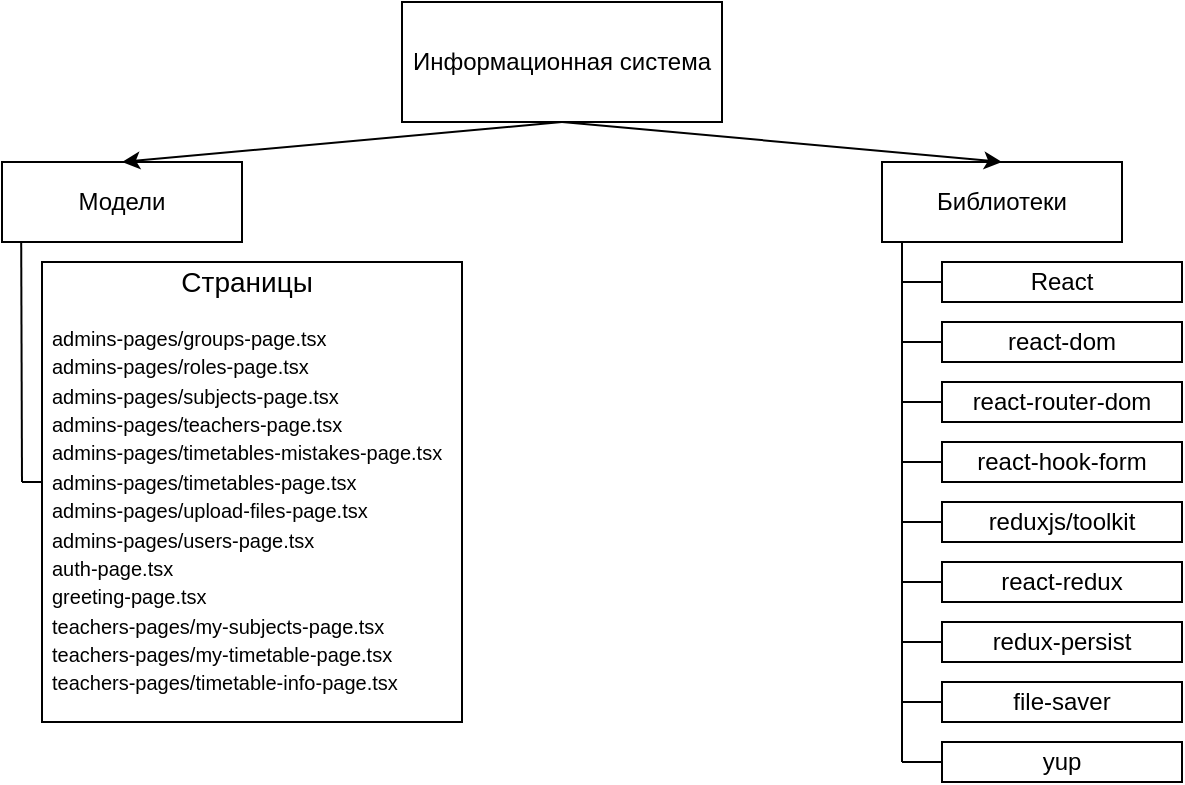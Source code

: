 <mxfile version="18.2.0" type="github">
  <diagram id="_jko6HewPafg15Ug2pHE" name="Page-1">
    <mxGraphModel dx="1237" dy="588" grid="1" gridSize="10" guides="1" tooltips="1" connect="1" arrows="1" fold="1" page="1" pageScale="1" pageWidth="827" pageHeight="1169" math="0" shadow="0">
      <root>
        <mxCell id="0" />
        <mxCell id="1" parent="0" />
        <mxCell id="sJV38BtzYP66DVxO5tEV-2" value="Информационная система" style="rounded=0;whiteSpace=wrap;html=1;" vertex="1" parent="1">
          <mxGeometry x="320" y="80" width="160" height="60" as="geometry" />
        </mxCell>
        <mxCell id="sJV38BtzYP66DVxO5tEV-3" value="Модели" style="rounded=0;whiteSpace=wrap;html=1;" vertex="1" parent="1">
          <mxGeometry x="120" y="160" width="120" height="40" as="geometry" />
        </mxCell>
        <mxCell id="sJV38BtzYP66DVxO5tEV-4" value="Библиотеки" style="rounded=0;whiteSpace=wrap;html=1;" vertex="1" parent="1">
          <mxGeometry x="560" y="160" width="120" height="40" as="geometry" />
        </mxCell>
        <mxCell id="sJV38BtzYP66DVxO5tEV-5" value="React" style="rounded=0;whiteSpace=wrap;html=1;" vertex="1" parent="1">
          <mxGeometry x="590" y="210" width="120" height="20" as="geometry" />
        </mxCell>
        <mxCell id="sJV38BtzYP66DVxO5tEV-6" value="reduxjs/toolkit" style="rounded=0;whiteSpace=wrap;html=1;" vertex="1" parent="1">
          <mxGeometry x="590" y="330" width="120" height="20" as="geometry" />
        </mxCell>
        <mxCell id="sJV38BtzYP66DVxO5tEV-7" value="file-saver" style="rounded=0;whiteSpace=wrap;html=1;" vertex="1" parent="1">
          <mxGeometry x="590" y="420" width="120" height="20" as="geometry" />
        </mxCell>
        <mxCell id="sJV38BtzYP66DVxO5tEV-8" value="react-dom" style="rounded=0;whiteSpace=wrap;html=1;" vertex="1" parent="1">
          <mxGeometry x="590" y="240" width="120" height="20" as="geometry" />
        </mxCell>
        <mxCell id="sJV38BtzYP66DVxO5tEV-9" value="react-router-dom" style="rounded=0;whiteSpace=wrap;html=1;" vertex="1" parent="1">
          <mxGeometry x="590" y="270" width="120" height="20" as="geometry" />
        </mxCell>
        <mxCell id="sJV38BtzYP66DVxO5tEV-10" value="react-hook-form" style="rounded=0;whiteSpace=wrap;html=1;" vertex="1" parent="1">
          <mxGeometry x="590" y="300" width="120" height="20" as="geometry" />
        </mxCell>
        <mxCell id="sJV38BtzYP66DVxO5tEV-11" value="react-redux" style="rounded=0;whiteSpace=wrap;html=1;" vertex="1" parent="1">
          <mxGeometry x="590" y="360" width="120" height="20" as="geometry" />
        </mxCell>
        <mxCell id="sJV38BtzYP66DVxO5tEV-12" value="redux-persist" style="rounded=0;whiteSpace=wrap;html=1;" vertex="1" parent="1">
          <mxGeometry x="590" y="390" width="120" height="20" as="geometry" />
        </mxCell>
        <mxCell id="sJV38BtzYP66DVxO5tEV-13" value="yup" style="rounded=0;whiteSpace=wrap;html=1;" vertex="1" parent="1">
          <mxGeometry x="590" y="450" width="120" height="20" as="geometry" />
        </mxCell>
        <mxCell id="sJV38BtzYP66DVxO5tEV-14" value="" style="endArrow=none;html=1;rounded=0;" edge="1" parent="1">
          <mxGeometry width="50" height="50" relative="1" as="geometry">
            <mxPoint x="570" y="460.0" as="sourcePoint" />
            <mxPoint x="570" y="200" as="targetPoint" />
          </mxGeometry>
        </mxCell>
        <mxCell id="sJV38BtzYP66DVxO5tEV-15" value="" style="endArrow=none;html=1;rounded=0;exitX=0;exitY=0.5;exitDx=0;exitDy=0;" edge="1" parent="1" source="sJV38BtzYP66DVxO5tEV-13">
          <mxGeometry width="50" height="50" relative="1" as="geometry">
            <mxPoint x="520" y="380" as="sourcePoint" />
            <mxPoint x="570" y="460.0" as="targetPoint" />
          </mxGeometry>
        </mxCell>
        <mxCell id="sJV38BtzYP66DVxO5tEV-16" value="" style="endArrow=none;html=1;rounded=0;exitX=0;exitY=0.5;exitDx=0;exitDy=0;" edge="1" parent="1" source="sJV38BtzYP66DVxO5tEV-7">
          <mxGeometry width="50" height="50" relative="1" as="geometry">
            <mxPoint x="610" y="480" as="sourcePoint" />
            <mxPoint x="570" y="430.0" as="targetPoint" />
          </mxGeometry>
        </mxCell>
        <mxCell id="sJV38BtzYP66DVxO5tEV-17" value="" style="endArrow=none;html=1;rounded=0;exitX=0;exitY=0.5;exitDx=0;exitDy=0;" edge="1" parent="1" source="sJV38BtzYP66DVxO5tEV-11">
          <mxGeometry width="50" height="50" relative="1" as="geometry">
            <mxPoint x="620" y="490" as="sourcePoint" />
            <mxPoint x="570" y="370" as="targetPoint" />
          </mxGeometry>
        </mxCell>
        <mxCell id="sJV38BtzYP66DVxO5tEV-18" value="" style="endArrow=none;html=1;rounded=0;exitX=0;exitY=0.5;exitDx=0;exitDy=0;" edge="1" parent="1" source="sJV38BtzYP66DVxO5tEV-12">
          <mxGeometry width="50" height="50" relative="1" as="geometry">
            <mxPoint x="630" y="500" as="sourcePoint" />
            <mxPoint x="570" y="400" as="targetPoint" />
          </mxGeometry>
        </mxCell>
        <mxCell id="sJV38BtzYP66DVxO5tEV-19" value="" style="endArrow=none;html=1;rounded=0;exitX=0;exitY=0.5;exitDx=0;exitDy=0;" edge="1" parent="1" source="sJV38BtzYP66DVxO5tEV-6">
          <mxGeometry width="50" height="50" relative="1" as="geometry">
            <mxPoint x="640" y="510" as="sourcePoint" />
            <mxPoint x="570" y="340" as="targetPoint" />
          </mxGeometry>
        </mxCell>
        <mxCell id="sJV38BtzYP66DVxO5tEV-20" value="" style="endArrow=none;html=1;rounded=0;exitX=0;exitY=0.5;exitDx=0;exitDy=0;" edge="1" parent="1" source="sJV38BtzYP66DVxO5tEV-10">
          <mxGeometry width="50" height="50" relative="1" as="geometry">
            <mxPoint x="650" y="520" as="sourcePoint" />
            <mxPoint x="570" y="310" as="targetPoint" />
          </mxGeometry>
        </mxCell>
        <mxCell id="sJV38BtzYP66DVxO5tEV-21" value="" style="endArrow=none;html=1;rounded=0;exitX=0;exitY=0.5;exitDx=0;exitDy=0;" edge="1" parent="1" source="sJV38BtzYP66DVxO5tEV-9">
          <mxGeometry width="50" height="50" relative="1" as="geometry">
            <mxPoint x="660" y="530" as="sourcePoint" />
            <mxPoint x="570" y="280" as="targetPoint" />
          </mxGeometry>
        </mxCell>
        <mxCell id="sJV38BtzYP66DVxO5tEV-22" value="" style="endArrow=none;html=1;rounded=0;exitX=0;exitY=0.5;exitDx=0;exitDy=0;" edge="1" parent="1" source="sJV38BtzYP66DVxO5tEV-8">
          <mxGeometry width="50" height="50" relative="1" as="geometry">
            <mxPoint x="670" y="540" as="sourcePoint" />
            <mxPoint x="570" y="250" as="targetPoint" />
          </mxGeometry>
        </mxCell>
        <mxCell id="sJV38BtzYP66DVxO5tEV-23" value="" style="endArrow=none;html=1;rounded=0;exitX=0;exitY=0.5;exitDx=0;exitDy=0;" edge="1" parent="1" source="sJV38BtzYP66DVxO5tEV-5">
          <mxGeometry width="50" height="50" relative="1" as="geometry">
            <mxPoint x="680" y="550" as="sourcePoint" />
            <mxPoint x="570" y="220" as="targetPoint" />
          </mxGeometry>
        </mxCell>
        <mxCell id="sJV38BtzYP66DVxO5tEV-24" value="" style="rounded=0;whiteSpace=wrap;html=1;" vertex="1" parent="1">
          <mxGeometry x="140" y="210" width="210" height="230" as="geometry" />
        </mxCell>
        <mxCell id="sJV38BtzYP66DVxO5tEV-25" value="&lt;pre style=&quot;text-align: center;&quot;&gt;&lt;font face=&quot;Helvetica&quot; style=&quot;font-size: 14px; font-weight: normal;&quot;&gt;Страницы&lt;/font&gt;&lt;/pre&gt;&lt;pre style=&quot;&quot;&gt;&lt;font face=&quot;Helvetica&quot;&gt;&lt;font style=&quot;font-size: 10px;&quot;&gt;admins-pages/groups-page.tsx&lt;br&gt;&lt;/font&gt;&lt;font style=&quot;font-size: 10px;&quot;&gt;admins-pages/roles-page.tsx&lt;br&gt;&lt;/font&gt;&lt;font style=&quot;font-size: 10px;&quot;&gt;admins-pages/subjects-page.tsx&lt;br&gt;&lt;/font&gt;&lt;font style=&quot;font-size: 10px;&quot;&gt;admins-pages/teachers-page.tsx&lt;br&gt;&lt;/font&gt;&lt;font style=&quot;font-size: 10px;&quot;&gt;admins-pages/timetables-mistakes-page.tsx&lt;br&gt;&lt;/font&gt;&lt;font style=&quot;font-size: 10px;&quot;&gt;admins-pages/timetables-page.tsx&lt;br&gt;&lt;/font&gt;&lt;font style=&quot;font-size: 10px;&quot;&gt;admins-pages/upload-files-page.tsx&lt;br&gt;&lt;/font&gt;&lt;font style=&quot;font-size: 10px;&quot;&gt;admins-pages/users-page.tsx&lt;br&gt;&lt;/font&gt;&lt;font style=&quot;font-size: 10px;&quot;&gt;auth-page.tsx&lt;br&gt;&lt;/font&gt;&lt;font style=&quot;font-size: 10px;&quot;&gt;greeting-page.tsx&lt;br&gt;&lt;/font&gt;&lt;font style=&quot;font-size: 10px;&quot;&gt;teachers-pages/my-subjects-page.tsx&lt;br&gt;&lt;/font&gt;&lt;font style=&quot;font-size: 10px;&quot;&gt;teachers-pages/my-timetable-page.tsx&lt;br&gt;&lt;/font&gt;&lt;font style=&quot;font-size: 10px;&quot;&gt;teachers-pages/timetable-info-page.tsx&lt;/font&gt;&lt;/font&gt;&lt;/pre&gt;" style="text;html=1;strokeColor=none;fillColor=none;spacing=5;spacingTop=-20;whiteSpace=wrap;overflow=hidden;rounded=0;" vertex="1" parent="1">
          <mxGeometry x="140" y="210" width="210" height="220" as="geometry" />
        </mxCell>
        <mxCell id="sJV38BtzYP66DVxO5tEV-26" value="" style="endArrow=none;html=1;rounded=0;fontSize=10;entryX=0.08;entryY=0.997;entryDx=0;entryDy=0;entryPerimeter=0;" edge="1" parent="1" target="sJV38BtzYP66DVxO5tEV-3">
          <mxGeometry width="50" height="50" relative="1" as="geometry">
            <mxPoint x="130" y="320" as="sourcePoint" />
            <mxPoint x="130" y="200" as="targetPoint" />
          </mxGeometry>
        </mxCell>
        <mxCell id="sJV38BtzYP66DVxO5tEV-27" value="" style="endArrow=none;html=1;rounded=0;fontSize=10;" edge="1" parent="1">
          <mxGeometry width="50" height="50" relative="1" as="geometry">
            <mxPoint x="130" y="320" as="sourcePoint" />
            <mxPoint x="140" y="320" as="targetPoint" />
          </mxGeometry>
        </mxCell>
        <mxCell id="sJV38BtzYP66DVxO5tEV-28" value="" style="endArrow=classic;html=1;rounded=0;fontSize=10;exitX=0.5;exitY=1;exitDx=0;exitDy=0;entryX=0.5;entryY=0;entryDx=0;entryDy=0;" edge="1" parent="1" source="sJV38BtzYP66DVxO5tEV-2" target="sJV38BtzYP66DVxO5tEV-3">
          <mxGeometry width="50" height="50" relative="1" as="geometry">
            <mxPoint x="360" y="310" as="sourcePoint" />
            <mxPoint x="410" y="260" as="targetPoint" />
          </mxGeometry>
        </mxCell>
        <mxCell id="sJV38BtzYP66DVxO5tEV-29" value="" style="endArrow=classic;html=1;rounded=0;fontSize=10;entryX=0.5;entryY=0;entryDx=0;entryDy=0;" edge="1" parent="1" target="sJV38BtzYP66DVxO5tEV-4">
          <mxGeometry width="50" height="50" relative="1" as="geometry">
            <mxPoint x="400" y="140" as="sourcePoint" />
            <mxPoint x="410" y="260" as="targetPoint" />
          </mxGeometry>
        </mxCell>
      </root>
    </mxGraphModel>
  </diagram>
</mxfile>
